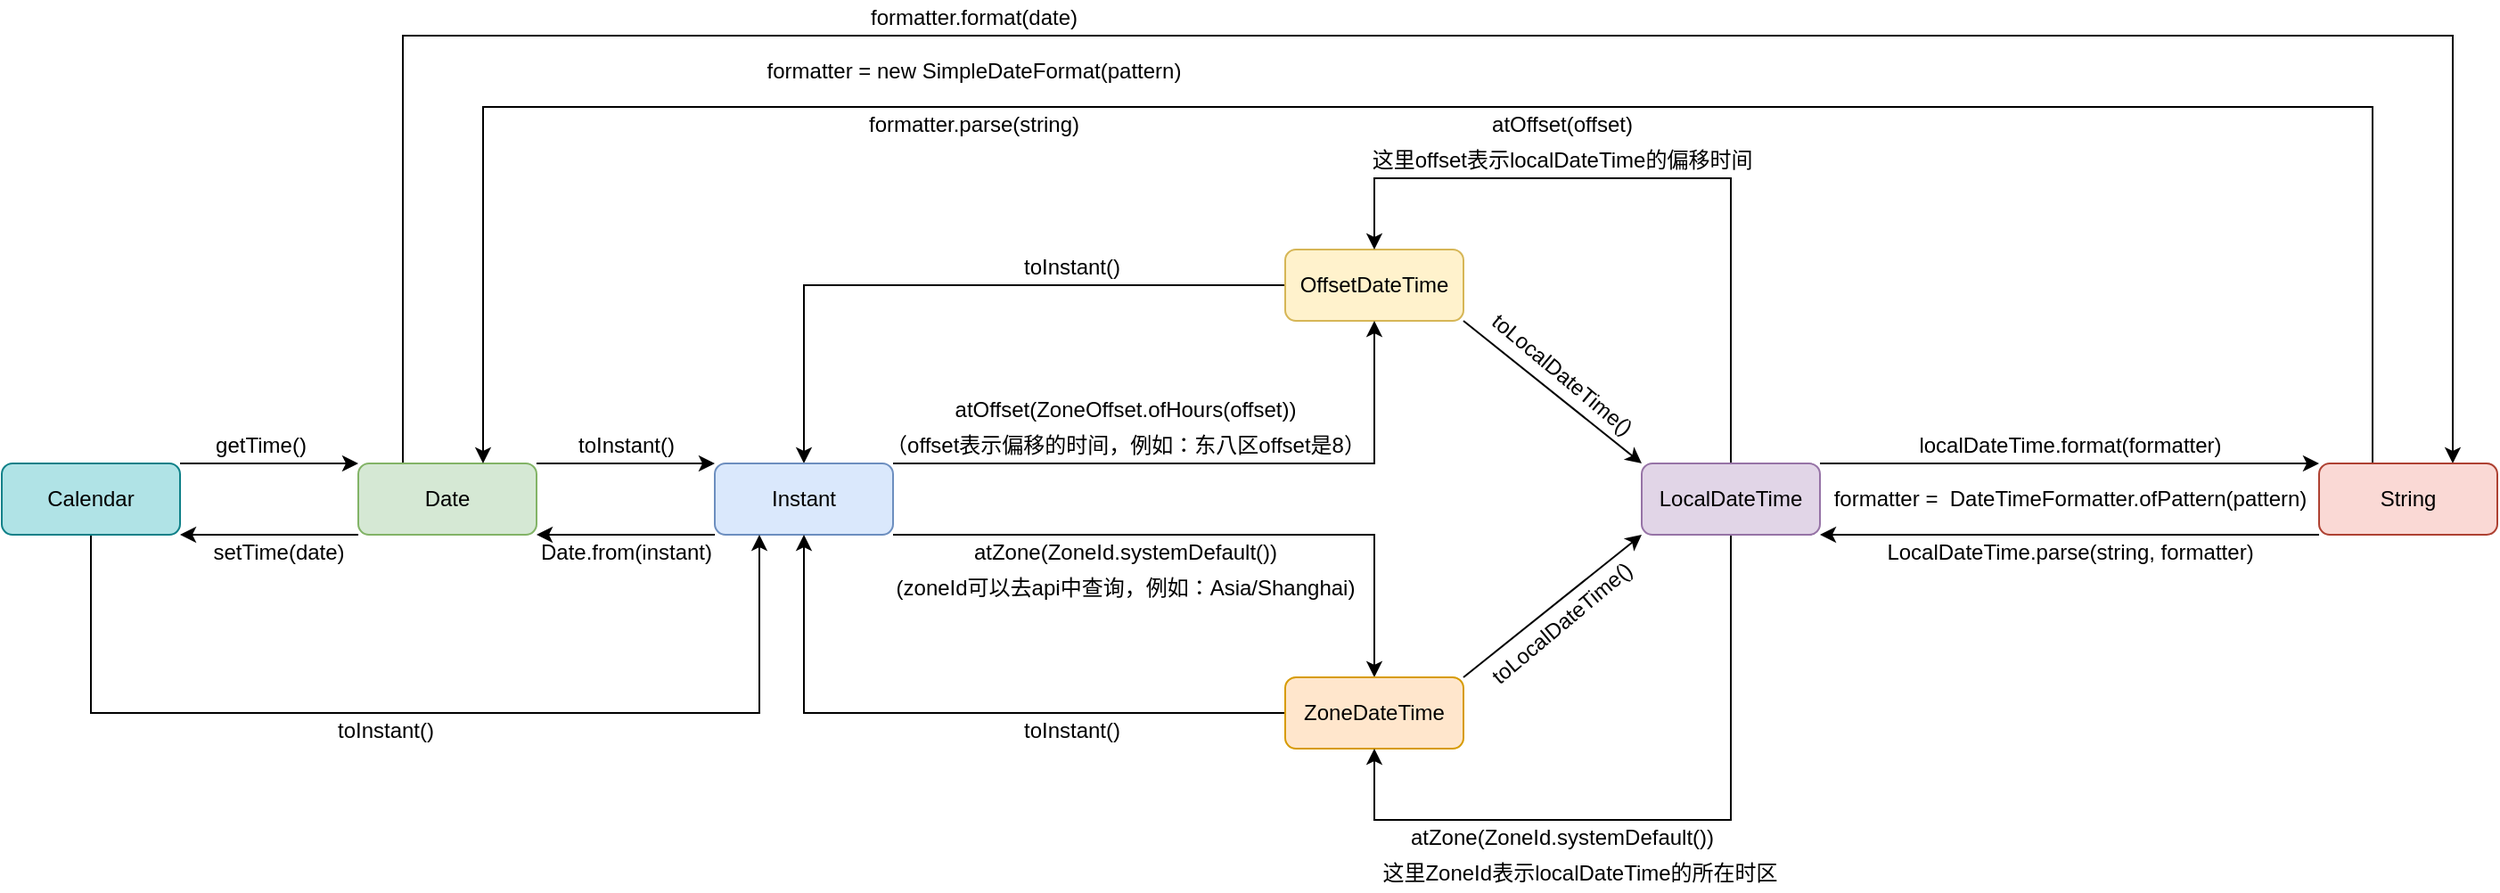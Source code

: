<mxfile version="13.9.9" type="device"><diagram id="wATTZGU41Hh60RouV_Vh" name="第 1 页"><mxGraphModel dx="2249" dy="1991" grid="1" gridSize="10" guides="1" tooltips="1" connect="1" arrows="1" fold="1" page="1" pageScale="1" pageWidth="827" pageHeight="1169" math="0" shadow="0"><root><mxCell id="0"/><mxCell id="1" parent="0"/><mxCell id="7RjK0hnw3yfDLs0a706d-45" style="edgeStyle=orthogonalEdgeStyle;rounded=0;orthogonalLoop=1;jettySize=auto;html=1;entryX=0.75;entryY=0;entryDx=0;entryDy=0;exitX=0.25;exitY=0;exitDx=0;exitDy=0;" edge="1" parent="1" source="7RjK0hnw3yfDLs0a706d-1" target="7RjK0hnw3yfDLs0a706d-27"><mxGeometry relative="1" as="geometry"><Array as="points"><mxPoint x="185"/><mxPoint x="1335"/></Array></mxGeometry></mxCell><mxCell id="7RjK0hnw3yfDLs0a706d-55" style="edgeStyle=orthogonalEdgeStyle;rounded=0;orthogonalLoop=1;jettySize=auto;html=1;entryX=1;entryY=1;entryDx=0;entryDy=0;" edge="1" parent="1" source="7RjK0hnw3yfDLs0a706d-1" target="7RjK0hnw3yfDLs0a706d-50"><mxGeometry relative="1" as="geometry"><Array as="points"><mxPoint x="80" y="280"/><mxPoint x="80" y="280"/></Array></mxGeometry></mxCell><mxCell id="7RjK0hnw3yfDLs0a706d-1" value="Date" style="rounded=1;whiteSpace=wrap;html=1;fillColor=#d5e8d4;strokeColor=#82b366;" vertex="1" parent="1"><mxGeometry x="160" y="240" width="100" height="40" as="geometry"/></mxCell><mxCell id="7RjK0hnw3yfDLs0a706d-33" style="edgeStyle=orthogonalEdgeStyle;rounded=0;orthogonalLoop=1;jettySize=auto;html=1;entryX=0.5;entryY=0;entryDx=0;entryDy=0;" edge="1" parent="1" source="7RjK0hnw3yfDLs0a706d-3" target="7RjK0hnw3yfDLs0a706d-4"><mxGeometry relative="1" as="geometry"/></mxCell><mxCell id="7RjK0hnw3yfDLs0a706d-3" value="OffsetDateTime" style="rounded=1;whiteSpace=wrap;html=1;fillColor=#fff2cc;strokeColor=#d6b656;" vertex="1" parent="1"><mxGeometry x="680" y="120" width="100" height="40" as="geometry"/></mxCell><mxCell id="7RjK0hnw3yfDLs0a706d-14" style="edgeStyle=orthogonalEdgeStyle;rounded=0;orthogonalLoop=1;jettySize=auto;html=1;entryX=0.5;entryY=1;entryDx=0;entryDy=0;" edge="1" parent="1" source="7RjK0hnw3yfDLs0a706d-4" target="7RjK0hnw3yfDLs0a706d-3"><mxGeometry relative="1" as="geometry"><Array as="points"><mxPoint x="730" y="240"/></Array></mxGeometry></mxCell><mxCell id="7RjK0hnw3yfDLs0a706d-15" style="edgeStyle=orthogonalEdgeStyle;rounded=0;orthogonalLoop=1;jettySize=auto;html=1;entryX=0.5;entryY=0;entryDx=0;entryDy=0;" edge="1" parent="1" source="7RjK0hnw3yfDLs0a706d-4" target="7RjK0hnw3yfDLs0a706d-10"><mxGeometry relative="1" as="geometry"><Array as="points"><mxPoint x="730" y="280"/></Array></mxGeometry></mxCell><mxCell id="7RjK0hnw3yfDLs0a706d-4" value="Instant" style="rounded=1;whiteSpace=wrap;html=1;fillColor=#dae8fc;strokeColor=#6c8ebf;" vertex="1" parent="1"><mxGeometry x="360" y="240" width="100" height="40" as="geometry"/></mxCell><mxCell id="7RjK0hnw3yfDLs0a706d-5" value="" style="endArrow=classic;html=1;exitX=1;exitY=0;exitDx=0;exitDy=0;entryX=0;entryY=0;entryDx=0;entryDy=0;" edge="1" parent="1" source="7RjK0hnw3yfDLs0a706d-1" target="7RjK0hnw3yfDLs0a706d-4"><mxGeometry width="50" height="50" relative="1" as="geometry"><mxPoint x="390" y="340" as="sourcePoint"/><mxPoint x="440" y="290" as="targetPoint"/></mxGeometry></mxCell><mxCell id="7RjK0hnw3yfDLs0a706d-6" value="" style="endArrow=classic;html=1;exitX=0;exitY=1;exitDx=0;exitDy=0;entryX=1;entryY=1;entryDx=0;entryDy=0;" edge="1" parent="1" source="7RjK0hnw3yfDLs0a706d-4" target="7RjK0hnw3yfDLs0a706d-1"><mxGeometry width="50" height="50" relative="1" as="geometry"><mxPoint x="270" y="260" as="sourcePoint"/><mxPoint x="370" y="260" as="targetPoint"/></mxGeometry></mxCell><mxCell id="7RjK0hnw3yfDLs0a706d-7" value="toInstant()" style="text;html=1;align=center;verticalAlign=middle;resizable=0;points=[];autosize=1;" vertex="1" parent="1"><mxGeometry x="275" y="220" width="70" height="20" as="geometry"/></mxCell><mxCell id="7RjK0hnw3yfDLs0a706d-8" value="Date.from(instant)" style="text;html=1;align=center;verticalAlign=middle;resizable=0;points=[];autosize=1;" vertex="1" parent="1"><mxGeometry x="255" y="280" width="110" height="20" as="geometry"/></mxCell><mxCell id="7RjK0hnw3yfDLs0a706d-32" style="edgeStyle=orthogonalEdgeStyle;rounded=0;orthogonalLoop=1;jettySize=auto;html=1;entryX=0.5;entryY=1;entryDx=0;entryDy=0;" edge="1" parent="1" source="7RjK0hnw3yfDLs0a706d-10" target="7RjK0hnw3yfDLs0a706d-4"><mxGeometry relative="1" as="geometry"/></mxCell><mxCell id="7RjK0hnw3yfDLs0a706d-10" value="ZoneDateTime" style="rounded=1;whiteSpace=wrap;html=1;fillColor=#ffe6cc;strokeColor=#d79b00;" vertex="1" parent="1"><mxGeometry x="680" y="360" width="100" height="40" as="geometry"/></mxCell><mxCell id="7RjK0hnw3yfDLs0a706d-12" value="atOffset(ZoneOffset.ofHours(offset))" style="text;html=1;align=center;verticalAlign=middle;resizable=0;points=[];autosize=1;" vertex="1" parent="1"><mxGeometry x="485" y="200" width="210" height="20" as="geometry"/></mxCell><mxCell id="7RjK0hnw3yfDLs0a706d-16" value="（offset表示偏移的时间，例如：东八区offset是8）" style="text;html=1;align=center;verticalAlign=middle;resizable=0;points=[];autosize=1;" vertex="1" parent="1"><mxGeometry x="450" y="220" width="280" height="20" as="geometry"/></mxCell><mxCell id="7RjK0hnw3yfDLs0a706d-17" value="atZone(ZoneId.systemDefault())" style="text;html=1;align=center;verticalAlign=middle;resizable=0;points=[];autosize=1;" vertex="1" parent="1"><mxGeometry x="495" y="280" width="190" height="20" as="geometry"/></mxCell><mxCell id="7RjK0hnw3yfDLs0a706d-18" value="(zoneId可以去api中查询，例如：Asia/Shanghai)" style="text;html=1;align=center;verticalAlign=middle;resizable=0;points=[];autosize=1;" vertex="1" parent="1"><mxGeometry x="455" y="300" width="270" height="20" as="geometry"/></mxCell><mxCell id="7RjK0hnw3yfDLs0a706d-25" style="edgeStyle=orthogonalEdgeStyle;rounded=0;orthogonalLoop=1;jettySize=auto;html=1;entryX=0;entryY=0;entryDx=0;entryDy=0;" edge="1" parent="1" source="7RjK0hnw3yfDLs0a706d-22" target="7RjK0hnw3yfDLs0a706d-27"><mxGeometry relative="1" as="geometry"><mxPoint x="1030" y="240" as="targetPoint"/><Array as="points"><mxPoint x="1060" y="240"/><mxPoint x="1060" y="240"/></Array></mxGeometry></mxCell><mxCell id="7RjK0hnw3yfDLs0a706d-36" style="edgeStyle=orthogonalEdgeStyle;rounded=0;orthogonalLoop=1;jettySize=auto;html=1;entryX=0.5;entryY=1;entryDx=0;entryDy=0;" edge="1" parent="1" source="7RjK0hnw3yfDLs0a706d-22" target="7RjK0hnw3yfDLs0a706d-10"><mxGeometry relative="1" as="geometry"><Array as="points"><mxPoint x="930" y="440"/><mxPoint x="730" y="440"/></Array></mxGeometry></mxCell><mxCell id="7RjK0hnw3yfDLs0a706d-37" style="edgeStyle=orthogonalEdgeStyle;rounded=0;orthogonalLoop=1;jettySize=auto;html=1;entryX=0.5;entryY=0;entryDx=0;entryDy=0;" edge="1" parent="1" source="7RjK0hnw3yfDLs0a706d-22" target="7RjK0hnw3yfDLs0a706d-3"><mxGeometry relative="1" as="geometry"><Array as="points"><mxPoint x="930" y="80"/><mxPoint x="730" y="80"/></Array></mxGeometry></mxCell><mxCell id="7RjK0hnw3yfDLs0a706d-22" value="LocalDateTime" style="rounded=1;whiteSpace=wrap;html=1;fillColor=#e1d5e7;strokeColor=#9673a6;" vertex="1" parent="1"><mxGeometry x="880" y="240" width="100" height="40" as="geometry"/></mxCell><mxCell id="7RjK0hnw3yfDLs0a706d-23" value="toLocalDateTime()" style="text;html=1;align=center;verticalAlign=middle;resizable=0;points=[];autosize=1;rotation=40;" vertex="1" parent="1"><mxGeometry x="780" y="180" width="110" height="20" as="geometry"/></mxCell><mxCell id="7RjK0hnw3yfDLs0a706d-24" value="toLocalDateTime()" style="text;html=1;align=center;verticalAlign=middle;resizable=0;points=[];autosize=1;rotation=320;" vertex="1" parent="1"><mxGeometry x="780" y="320" width="110" height="20" as="geometry"/></mxCell><mxCell id="7RjK0hnw3yfDLs0a706d-29" style="edgeStyle=orthogonalEdgeStyle;rounded=0;orthogonalLoop=1;jettySize=auto;html=1;entryX=1;entryY=1;entryDx=0;entryDy=0;" edge="1" parent="1" source="7RjK0hnw3yfDLs0a706d-27" target="7RjK0hnw3yfDLs0a706d-22"><mxGeometry relative="1" as="geometry"><Array as="points"><mxPoint x="1140" y="280"/><mxPoint x="1140" y="280"/></Array></mxGeometry></mxCell><mxCell id="7RjK0hnw3yfDLs0a706d-46" style="edgeStyle=orthogonalEdgeStyle;rounded=0;orthogonalLoop=1;jettySize=auto;html=1;" edge="1" parent="1" source="7RjK0hnw3yfDLs0a706d-27"><mxGeometry relative="1" as="geometry"><mxPoint x="230" y="240" as="targetPoint"/><Array as="points"><mxPoint x="1290" y="40"/><mxPoint x="230" y="40"/></Array></mxGeometry></mxCell><mxCell id="7RjK0hnw3yfDLs0a706d-27" value="String" style="rounded=1;whiteSpace=wrap;html=1;fillColor=#fad9d5;strokeColor=#ae4132;" vertex="1" parent="1"><mxGeometry x="1260" y="240" width="100" height="40" as="geometry"/></mxCell><mxCell id="7RjK0hnw3yfDLs0a706d-28" value="localDateTime.format(formatter)" style="text;html=1;align=center;verticalAlign=middle;resizable=0;points=[];autosize=1;" vertex="1" parent="1"><mxGeometry x="1025" y="220" width="190" height="20" as="geometry"/></mxCell><mxCell id="7RjK0hnw3yfDLs0a706d-30" value="LocalDateTime.parse(string, formatter)" style="text;html=1;align=center;verticalAlign=middle;resizable=0;points=[];autosize=1;" vertex="1" parent="1"><mxGeometry x="1010" y="280" width="220" height="20" as="geometry"/></mxCell><mxCell id="7RjK0hnw3yfDLs0a706d-31" value="formatter =&amp;nbsp; DateTimeFormatter.ofPattern(pattern)" style="text;html=1;align=center;verticalAlign=middle;resizable=0;points=[];autosize=1;" vertex="1" parent="1"><mxGeometry x="980" y="250" width="280" height="20" as="geometry"/></mxCell><mxCell id="7RjK0hnw3yfDLs0a706d-34" value="toInstant()" style="text;html=1;align=center;verticalAlign=middle;resizable=0;points=[];autosize=1;" vertex="1" parent="1"><mxGeometry x="525" y="120" width="70" height="20" as="geometry"/></mxCell><mxCell id="7RjK0hnw3yfDLs0a706d-35" value="toInstant()" style="text;html=1;align=center;verticalAlign=middle;resizable=0;points=[];autosize=1;" vertex="1" parent="1"><mxGeometry x="525" y="380" width="70" height="20" as="geometry"/></mxCell><mxCell id="7RjK0hnw3yfDLs0a706d-38" value="" style="endArrow=classic;html=1;exitX=1;exitY=0;exitDx=0;exitDy=0;entryX=0;entryY=1;entryDx=0;entryDy=0;" edge="1" parent="1" source="7RjK0hnw3yfDLs0a706d-10" target="7RjK0hnw3yfDLs0a706d-22"><mxGeometry width="50" height="50" relative="1" as="geometry"><mxPoint x="680" y="420" as="sourcePoint"/><mxPoint x="730" y="370" as="targetPoint"/></mxGeometry></mxCell><mxCell id="7RjK0hnw3yfDLs0a706d-39" value="" style="endArrow=classic;html=1;exitX=1;exitY=1;exitDx=0;exitDy=0;entryX=0;entryY=0;entryDx=0;entryDy=0;" edge="1" parent="1" source="7RjK0hnw3yfDLs0a706d-3" target="7RjK0hnw3yfDLs0a706d-22"><mxGeometry width="50" height="50" relative="1" as="geometry"><mxPoint x="680" y="420" as="sourcePoint"/><mxPoint x="730" y="370" as="targetPoint"/></mxGeometry></mxCell><mxCell id="7RjK0hnw3yfDLs0a706d-40" value="atZone(ZoneId.systemDefault())" style="text;html=1;align=center;verticalAlign=middle;resizable=0;points=[];autosize=1;" vertex="1" parent="1"><mxGeometry x="740" y="440" width="190" height="20" as="geometry"/></mxCell><mxCell id="7RjK0hnw3yfDLs0a706d-41" value="atOffset(offset)" style="text;html=1;align=center;verticalAlign=middle;resizable=0;points=[];autosize=1;" vertex="1" parent="1"><mxGeometry x="790" y="40" width="90" height="20" as="geometry"/></mxCell><mxCell id="7RjK0hnw3yfDLs0a706d-42" value="这里offset表示localDateTime的偏移时间" style="text;html=1;align=center;verticalAlign=middle;resizable=0;points=[];autosize=1;" vertex="1" parent="1"><mxGeometry x="720" y="60" width="230" height="20" as="geometry"/></mxCell><mxCell id="7RjK0hnw3yfDLs0a706d-44" value="这里ZoneId表示localDateTime的所在时区" style="text;html=1;align=center;verticalAlign=middle;resizable=0;points=[];autosize=1;" vertex="1" parent="1"><mxGeometry x="725" y="460" width="240" height="20" as="geometry"/></mxCell><mxCell id="7RjK0hnw3yfDLs0a706d-47" value="formatter = new SimpleDateFormat(pattern)" style="text;html=1;align=center;verticalAlign=middle;resizable=0;points=[];autosize=1;" vertex="1" parent="1"><mxGeometry x="380" y="10" width="250" height="20" as="geometry"/></mxCell><mxCell id="7RjK0hnw3yfDLs0a706d-48" value="formatter.format(date)" style="text;html=1;align=center;verticalAlign=middle;resizable=0;points=[];autosize=1;" vertex="1" parent="1"><mxGeometry x="440" y="-20" width="130" height="20" as="geometry"/></mxCell><mxCell id="7RjK0hnw3yfDLs0a706d-49" value="formatter.parse(string)" style="text;html=1;align=center;verticalAlign=middle;resizable=0;points=[];autosize=1;" vertex="1" parent="1"><mxGeometry x="440" y="40" width="130" height="20" as="geometry"/></mxCell><mxCell id="7RjK0hnw3yfDLs0a706d-53" style="edgeStyle=orthogonalEdgeStyle;rounded=0;orthogonalLoop=1;jettySize=auto;html=1;entryX=0;entryY=0;entryDx=0;entryDy=0;" edge="1" parent="1" source="7RjK0hnw3yfDLs0a706d-50" target="7RjK0hnw3yfDLs0a706d-1"><mxGeometry relative="1" as="geometry"><Array as="points"><mxPoint x="130" y="240"/><mxPoint x="130" y="240"/></Array></mxGeometry></mxCell><mxCell id="7RjK0hnw3yfDLs0a706d-57" style="edgeStyle=orthogonalEdgeStyle;rounded=0;orthogonalLoop=1;jettySize=auto;html=1;entryX=0.25;entryY=1;entryDx=0;entryDy=0;" edge="1" parent="1" source="7RjK0hnw3yfDLs0a706d-50" target="7RjK0hnw3yfDLs0a706d-4"><mxGeometry relative="1" as="geometry"><Array as="points"><mxPoint x="10" y="380"/><mxPoint x="385" y="380"/></Array></mxGeometry></mxCell><mxCell id="7RjK0hnw3yfDLs0a706d-50" value="Calendar" style="rounded=1;whiteSpace=wrap;html=1;fillColor=#b0e3e6;strokeColor=#0e8088;" vertex="1" parent="1"><mxGeometry x="-40" y="240" width="100" height="40" as="geometry"/></mxCell><mxCell id="7RjK0hnw3yfDLs0a706d-54" value="getTime()" style="text;html=1;align=center;verticalAlign=middle;resizable=0;points=[];autosize=1;" vertex="1" parent="1"><mxGeometry x="70" y="220" width="70" height="20" as="geometry"/></mxCell><mxCell id="7RjK0hnw3yfDLs0a706d-56" value="setTime(date)" style="text;html=1;align=center;verticalAlign=middle;resizable=0;points=[];autosize=1;" vertex="1" parent="1"><mxGeometry x="70" y="280" width="90" height="20" as="geometry"/></mxCell><mxCell id="7RjK0hnw3yfDLs0a706d-58" value="toInstant()" style="text;html=1;align=center;verticalAlign=middle;resizable=0;points=[];autosize=1;" vertex="1" parent="1"><mxGeometry x="140" y="380" width="70" height="20" as="geometry"/></mxCell></root></mxGraphModel></diagram></mxfile>